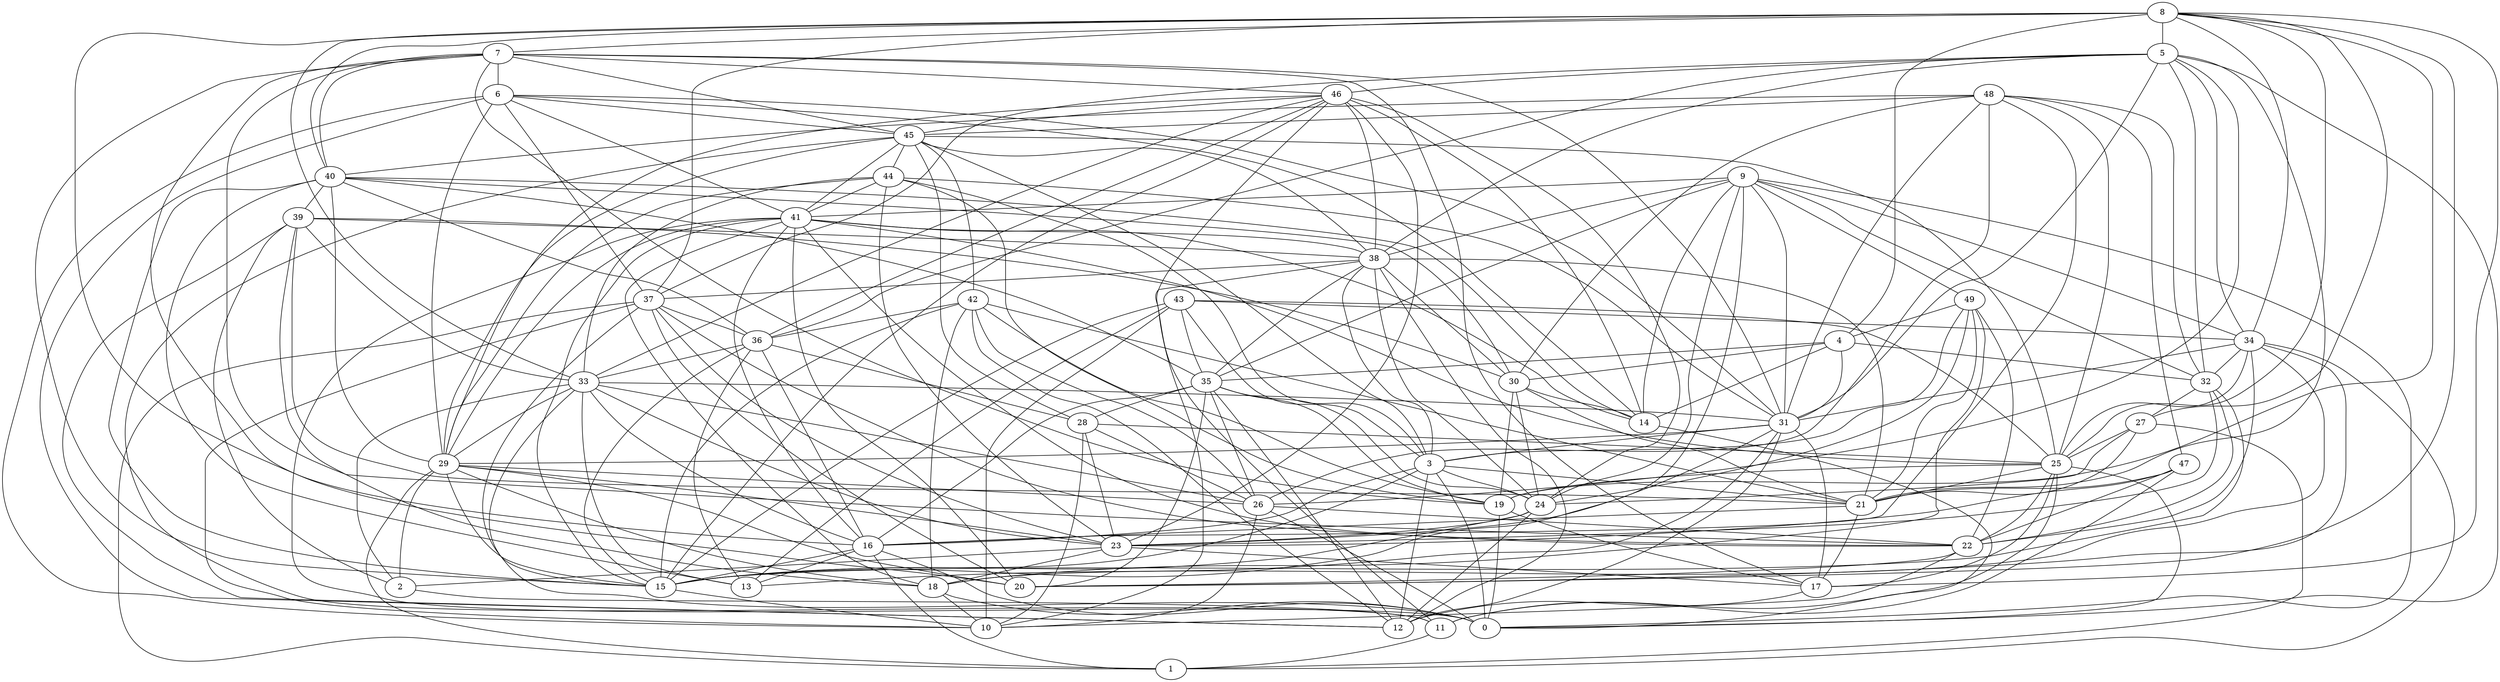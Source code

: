 digraph GG_graph {

subgraph G_graph {
edge [color = black]
"48" -> "32" [dir = none]
"48" -> "31" [dir = none]
"48" -> "16" [dir = none]
"48" -> "47" [dir = none]
"34" -> "22" [dir = none]
"34" -> "1" [dir = none]
"14" -> "0" [dir = none]
"4" -> "32" [dir = none]
"4" -> "31" [dir = none]
"4" -> "30" [dir = none]
"9" -> "31" [dir = none]
"9" -> "38" [dir = none]
"9" -> "0" [dir = none]
"9" -> "24" [dir = none]
"38" -> "24" [dir = none]
"37" -> "20" [dir = none]
"37" -> "15" [dir = none]
"37" -> "23" [dir = none]
"37" -> "36" [dir = none]
"37" -> "1" [dir = none]
"33" -> "13" [dir = none]
"33" -> "0" [dir = none]
"33" -> "23" [dir = none]
"15" -> "10" [dir = none]
"46" -> "14" [dir = none]
"46" -> "24" [dir = none]
"46" -> "29" [dir = none]
"46" -> "15" [dir = none]
"18" -> "0" [dir = none]
"16" -> "1" [dir = none]
"16" -> "15" [dir = none]
"47" -> "23" [dir = none]
"47" -> "11" [dir = none]
"27" -> "1" [dir = none]
"27" -> "21" [dir = none]
"35" -> "24" [dir = none]
"35" -> "28" [dir = none]
"35" -> "12" [dir = none]
"43" -> "13" [dir = none]
"43" -> "35" [dir = none]
"36" -> "33" [dir = none]
"36" -> "13" [dir = none]
"22" -> "20" [dir = none]
"29" -> "15" [dir = none]
"29" -> "23" [dir = none]
"29" -> "18" [dir = none]
"29" -> "20" [dir = none]
"29" -> "26" [dir = none]
"31" -> "23" [dir = none]
"31" -> "17" [dir = none]
"40" -> "30" [dir = none]
"44" -> "23" [dir = none]
"44" -> "31" [dir = none]
"8" -> "25" [dir = none]
"8" -> "40" [dir = none]
"8" -> "16" [dir = none]
"8" -> "17" [dir = none]
"39" -> "2" [dir = none]
"39" -> "12" [dir = none]
"39" -> "18" [dir = none]
"5" -> "46" [dir = none]
"5" -> "31" [dir = none]
"5" -> "0" [dir = none]
"5" -> "32" [dir = none]
"5" -> "21" [dir = none]
"32" -> "15" [dir = none]
"26" -> "22" [dir = none]
"26" -> "10" [dir = none]
"7" -> "15" [dir = none]
"7" -> "31" [dir = none]
"28" -> "23" [dir = none]
"28" -> "26" [dir = none]
"41" -> "22" [dir = none]
"41" -> "15" [dir = none]
"41" -> "0" [dir = none]
"41" -> "29" [dir = none]
"19" -> "0" [dir = none]
"42" -> "21" [dir = none]
"42" -> "19" [dir = none]
"49" -> "22" [dir = none]
"49" -> "24" [dir = none]
"25" -> "11" [dir = none]
"25" -> "19" [dir = none]
"24" -> "15" [dir = none]
"24" -> "23" [dir = none]
"21" -> "17" [dir = none]
"23" -> "18" [dir = none]
"23" -> "2" [dir = none]
"6" -> "37" [dir = none]
"6" -> "31" [dir = none]
"30" -> "24" [dir = none]
"30" -> "19" [dir = none]
"3" -> "12" [dir = none]
"3" -> "24" [dir = none]
"3" -> "15" [dir = none]
"45" -> "42" [dir = none]
"45" -> "41" [dir = none]
"45" -> "29" [dir = none]
"41" -> "14" [dir = none]
"7" -> "20" [dir = none]
"40" -> "35" [dir = none]
"33" -> "31" [dir = none]
"33" -> "16" [dir = none]
"45" -> "11" [dir = none]
"38" -> "35" [dir = none]
"30" -> "21" [dir = none]
"46" -> "45" [dir = none]
"45" -> "28" [dir = none]
"34" -> "31" [dir = none]
"7" -> "17" [dir = none]
"46" -> "38" [dir = none]
"8" -> "34" [dir = none]
"8" -> "19" [dir = none]
"48" -> "40" [dir = none]
"7" -> "45" [dir = none]
"42" -> "18" [dir = none]
"45" -> "38" [dir = none]
"46" -> "11" [dir = none]
"33" -> "29" [dir = none]
"32" -> "27" [dir = none]
"44" -> "19" [dir = none]
"46" -> "36" [dir = none]
"40" -> "13" [dir = none]
"34" -> "20" [dir = none]
"8" -> "37" [dir = none]
"39" -> "38" [dir = none]
"31" -> "12" [dir = none]
"4" -> "14" [dir = none]
"36" -> "16" [dir = none]
"16" -> "13" [dir = none]
"34" -> "25" [dir = none]
"31" -> "13" [dir = none]
"6" -> "14" [dir = none]
"41" -> "18" [dir = none]
"8" -> "5" [dir = none]
"39" -> "30" [dir = none]
"44" -> "33" [dir = none]
"7" -> "19" [dir = none]
"17" -> "12" [dir = none]
"5" -> "26" [dir = none]
"6" -> "29" [dir = none]
"49" -> "3" [dir = none]
"44" -> "41" [dir = none]
"38" -> "12" [dir = none]
"9" -> "14" [dir = none]
"38" -> "10" [dir = none]
"41" -> "38" [dir = none]
"11" -> "1" [dir = none]
"38" -> "21" [dir = none]
"48" -> "25" [dir = none]
"31" -> "29" [dir = none]
"40" -> "15" [dir = none]
"23" -> "17" [dir = none]
"40" -> "36" [dir = none]
"8" -> "27" [dir = none]
"35" -> "20" [dir = none]
"9" -> "41" [dir = none]
"48" -> "30" [dir = none]
"26" -> "0" [dir = none]
"42" -> "26" [dir = none]
"6" -> "10" [dir = none]
"48" -> "26" [dir = none]
"43" -> "10" [dir = none]
"3" -> "0" [dir = none]
"35" -> "19" [dir = none]
"46" -> "23" [dir = none]
"16" -> "0" [dir = none]
"32" -> "23" [dir = none]
"43" -> "3" [dir = none]
"47" -> "22" [dir = none]
"5" -> "36" [dir = none]
"43" -> "34" [dir = none]
"3" -> "21" [dir = none]
"43" -> "15" [dir = none]
"46" -> "33" [dir = none]
"7" -> "22" [dir = none]
"31" -> "3" [dir = none]
"8" -> "33" [dir = none]
"5" -> "38" [dir = none]
"40" -> "29" [dir = none]
"2" -> "11" [dir = none]
"33" -> "26" [dir = none]
"6" -> "12" [dir = none]
"18" -> "10" [dir = none]
"40" -> "14" [dir = none]
"49" -> "18" [dir = none]
"38" -> "3" [dir = none]
"8" -> "7" [dir = none]
"48" -> "45" [dir = none]
"4" -> "35" [dir = none]
"45" -> "25" [dir = none]
"3" -> "16" [dir = none]
"40" -> "39" [dir = none]
"34" -> "32" [dir = none]
"19" -> "17" [dir = none]
"39" -> "21" [dir = none]
"41" -> "20" [dir = none]
"36" -> "15" [dir = none]
"25" -> "21" [dir = none]
"9" -> "49" [dir = none]
"22" -> "10" [dir = none]
"5" -> "34" [dir = none]
"42" -> "15" [dir = none]
"25" -> "22" [dir = none]
"9" -> "15" [dir = none]
"28" -> "10" [dir = none]
"25" -> "0" [dir = none]
"25" -> "17" [dir = none]
"35" -> "16" [dir = none]
"41" -> "25" [dir = none]
"41" -> "16" [dir = none]
"21" -> "16" [dir = none]
"29" -> "1" [dir = none]
"8" -> "20" [dir = none]
"45" -> "3" [dir = none]
"38" -> "37" [dir = none]
"37" -> "10" [dir = none]
"49" -> "21" [dir = none]
"30" -> "14" [dir = none]
"44" -> "29" [dir = none]
"38" -> "30" [dir = none]
"28" -> "25" [dir = none]
"45" -> "44" [dir = none]
"6" -> "45" [dir = none]
"37" -> "22" [dir = none]
"6" -> "41" [dir = none]
"9" -> "35" [dir = none]
"27" -> "24" [dir = none]
"9" -> "34" [dir = none]
"42" -> "12" [dir = none]
"5" -> "37" [dir = none]
"27" -> "25" [dir = none]
"43" -> "25" [dir = none]
"33" -> "2" [dir = none]
"29" -> "2" [dir = none]
"32" -> "22" [dir = none]
"39" -> "33" [dir = none]
"47" -> "21" [dir = none]
"7" -> "40" [dir = none]
"49" -> "4" [dir = none]
"7" -> "6" [dir = none]
"44" -> "3" [dir = none]
"42" -> "36" [dir = none]
"7" -> "46" [dir = none]
"34" -> "18" [dir = none]
"35" -> "26" [dir = none]
"36" -> "28" [dir = none]
"24" -> "12" [dir = none]
"8" -> "4" [dir = none]
"9" -> "32" [dir = none]
}

}
